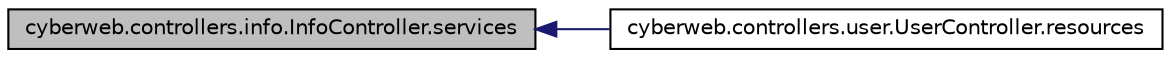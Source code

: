 digraph G
{
  edge [fontname="Helvetica",fontsize="10",labelfontname="Helvetica",labelfontsize="10"];
  node [fontname="Helvetica",fontsize="10",shape=record];
  rankdir="LR";
  Node1 [label="cyberweb.controllers.info.InfoController.services",height=0.2,width=0.4,color="black", fillcolor="grey75", style="filled" fontcolor="black"];
  Node1 -> Node2 [dir="back",color="midnightblue",fontsize="10",style="solid"];
  Node2 [label="cyberweb.controllers.user.UserController.resources",height=0.2,width=0.4,color="black", fillcolor="white", style="filled",URL="$classcyberweb_1_1controllers_1_1user_1_1_user_controller.html#aed979b7a2effa4c31c7f6e90822ef71c",tooltip="Manage CyberWeb Resources."];
}
